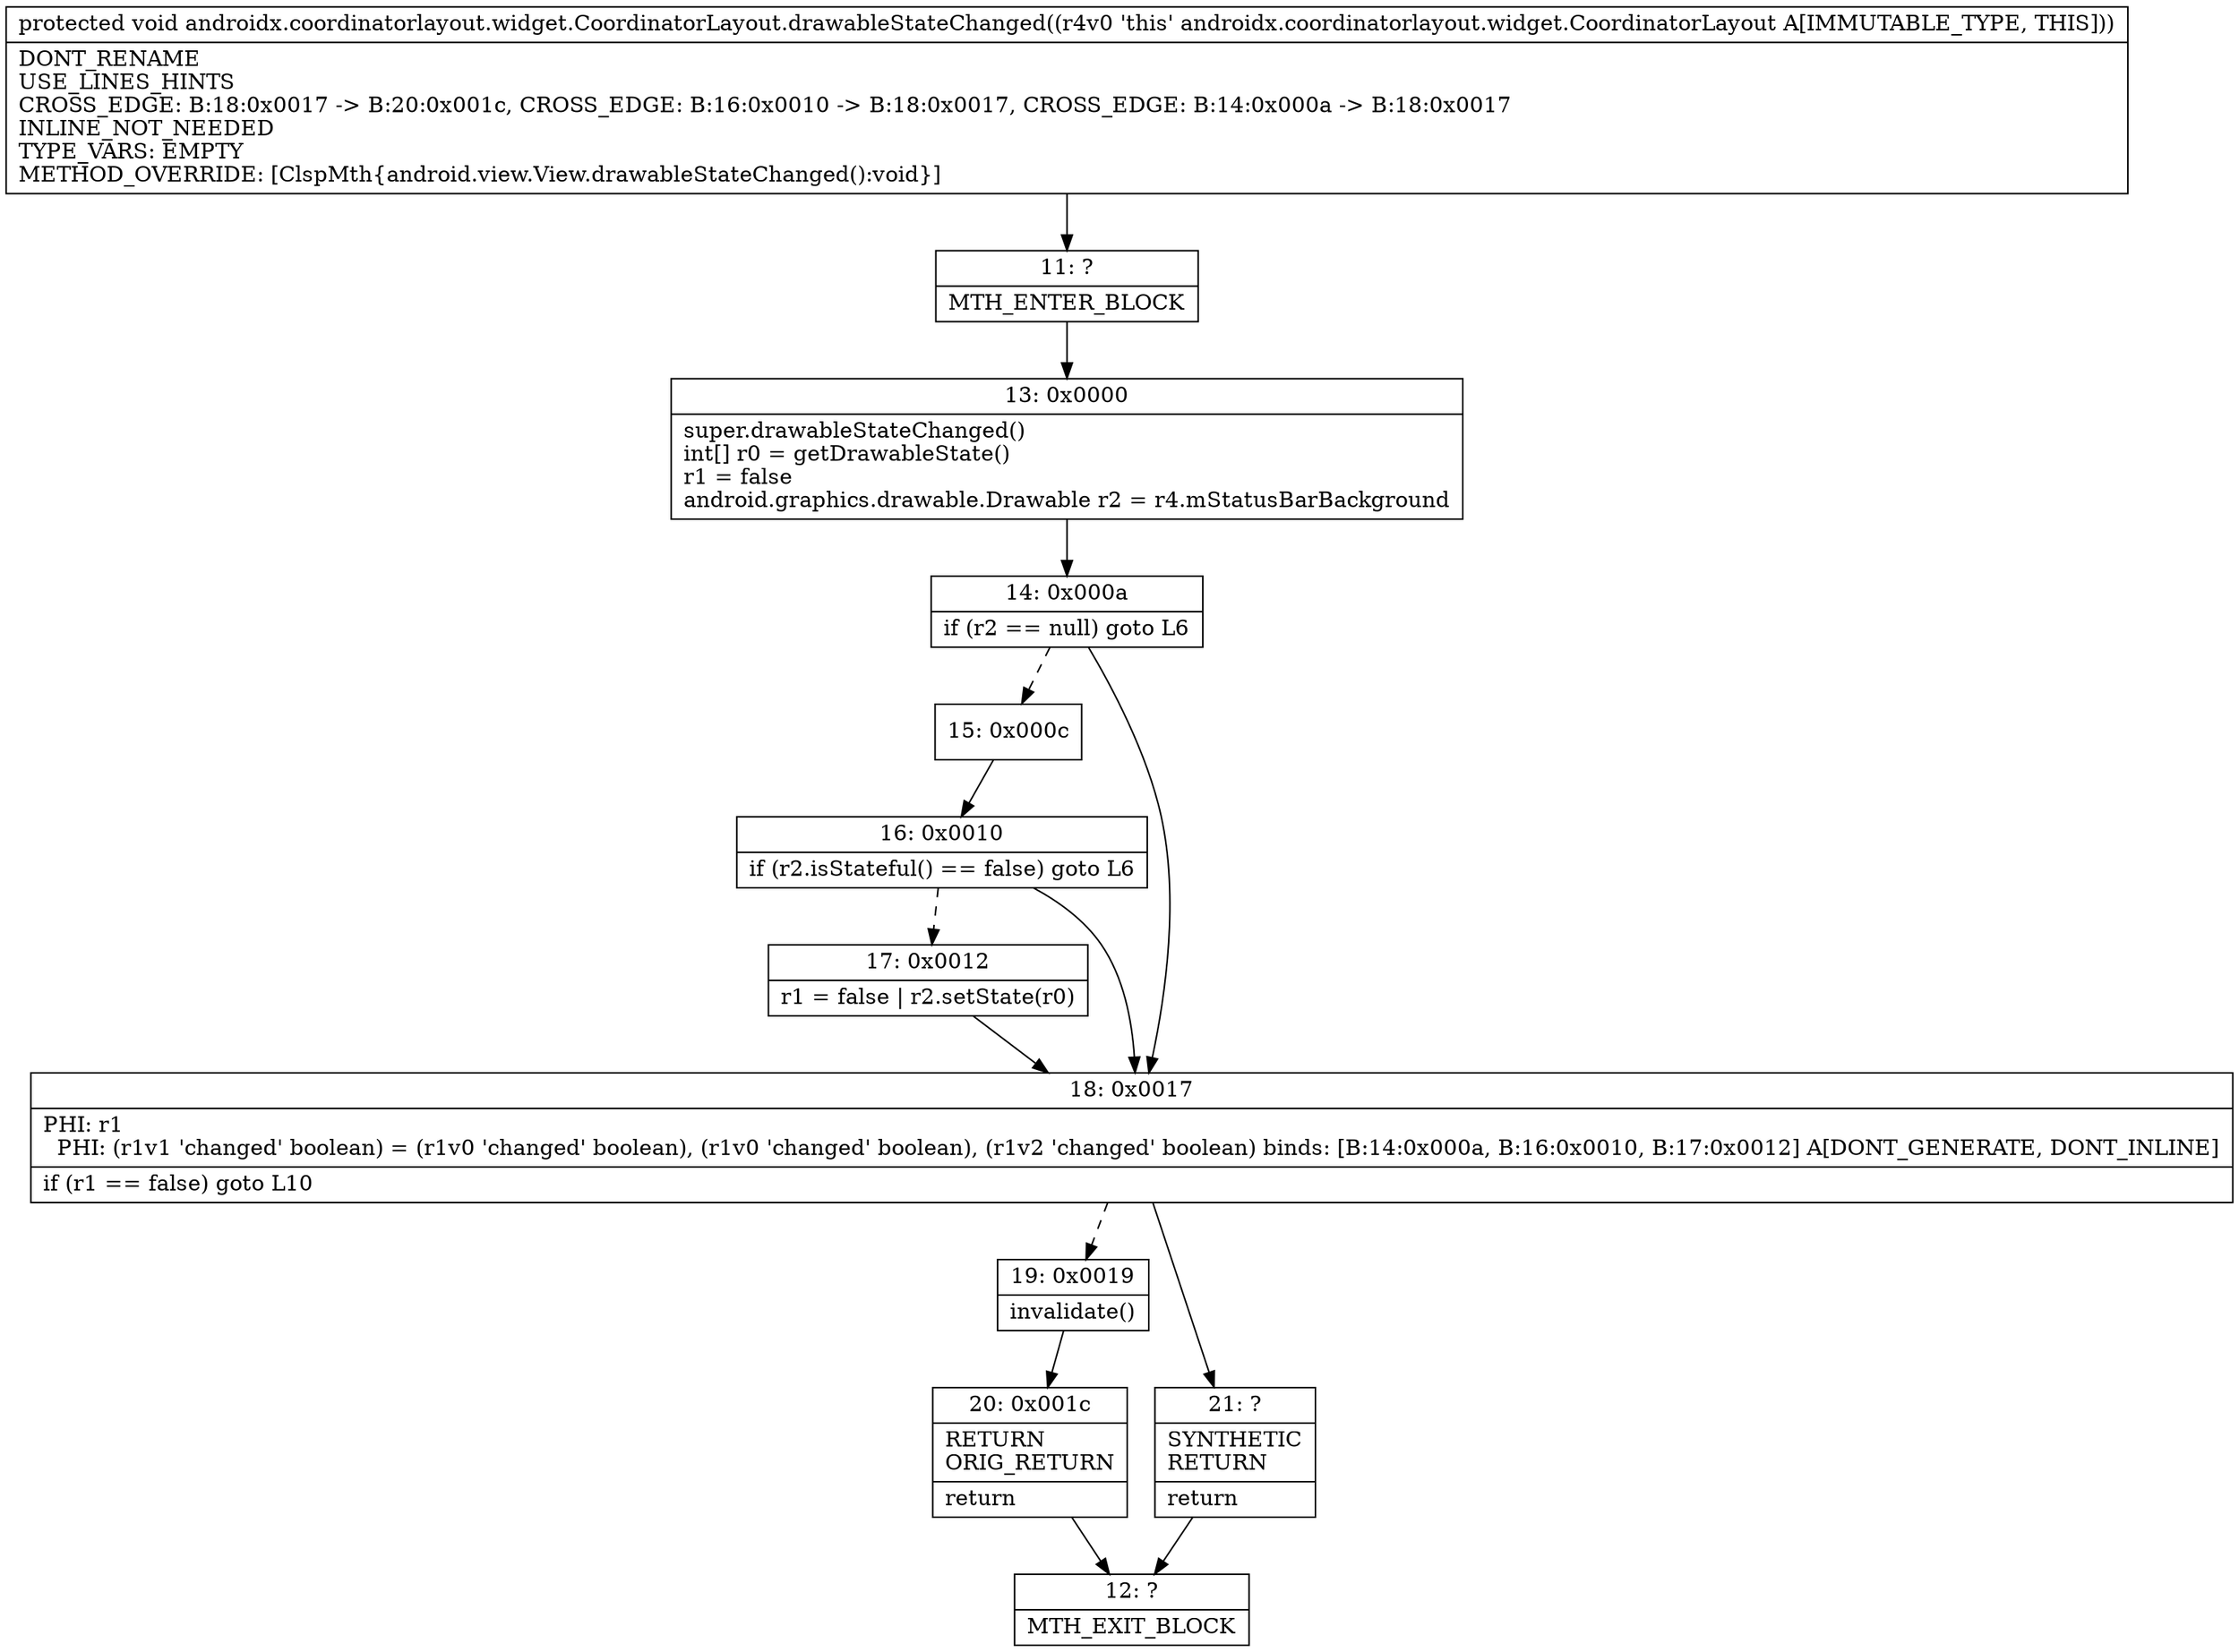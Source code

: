 digraph "CFG forandroidx.coordinatorlayout.widget.CoordinatorLayout.drawableStateChanged()V" {
Node_11 [shape=record,label="{11\:\ ?|MTH_ENTER_BLOCK\l}"];
Node_13 [shape=record,label="{13\:\ 0x0000|super.drawableStateChanged()\lint[] r0 = getDrawableState()\lr1 = false\landroid.graphics.drawable.Drawable r2 = r4.mStatusBarBackground\l}"];
Node_14 [shape=record,label="{14\:\ 0x000a|if (r2 == null) goto L6\l}"];
Node_15 [shape=record,label="{15\:\ 0x000c}"];
Node_16 [shape=record,label="{16\:\ 0x0010|if (r2.isStateful() == false) goto L6\l}"];
Node_17 [shape=record,label="{17\:\ 0x0012|r1 = false \| r2.setState(r0)\l}"];
Node_18 [shape=record,label="{18\:\ 0x0017|PHI: r1 \l  PHI: (r1v1 'changed' boolean) = (r1v0 'changed' boolean), (r1v0 'changed' boolean), (r1v2 'changed' boolean) binds: [B:14:0x000a, B:16:0x0010, B:17:0x0012] A[DONT_GENERATE, DONT_INLINE]\l|if (r1 == false) goto L10\l}"];
Node_19 [shape=record,label="{19\:\ 0x0019|invalidate()\l}"];
Node_20 [shape=record,label="{20\:\ 0x001c|RETURN\lORIG_RETURN\l|return\l}"];
Node_12 [shape=record,label="{12\:\ ?|MTH_EXIT_BLOCK\l}"];
Node_21 [shape=record,label="{21\:\ ?|SYNTHETIC\lRETURN\l|return\l}"];
MethodNode[shape=record,label="{protected void androidx.coordinatorlayout.widget.CoordinatorLayout.drawableStateChanged((r4v0 'this' androidx.coordinatorlayout.widget.CoordinatorLayout A[IMMUTABLE_TYPE, THIS]))  | DONT_RENAME\lUSE_LINES_HINTS\lCROSS_EDGE: B:18:0x0017 \-\> B:20:0x001c, CROSS_EDGE: B:16:0x0010 \-\> B:18:0x0017, CROSS_EDGE: B:14:0x000a \-\> B:18:0x0017\lINLINE_NOT_NEEDED\lTYPE_VARS: EMPTY\lMETHOD_OVERRIDE: [ClspMth\{android.view.View.drawableStateChanged():void\}]\l}"];
MethodNode -> Node_11;Node_11 -> Node_13;
Node_13 -> Node_14;
Node_14 -> Node_15[style=dashed];
Node_14 -> Node_18;
Node_15 -> Node_16;
Node_16 -> Node_17[style=dashed];
Node_16 -> Node_18;
Node_17 -> Node_18;
Node_18 -> Node_19[style=dashed];
Node_18 -> Node_21;
Node_19 -> Node_20;
Node_20 -> Node_12;
Node_21 -> Node_12;
}

